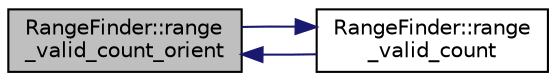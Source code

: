 digraph "RangeFinder::range_valid_count_orient"
{
 // INTERACTIVE_SVG=YES
  edge [fontname="Helvetica",fontsize="10",labelfontname="Helvetica",labelfontsize="10"];
  node [fontname="Helvetica",fontsize="10",shape=record];
  rankdir="LR";
  Node1 [label="RangeFinder::range\l_valid_count_orient",height=0.2,width=0.4,color="black", fillcolor="grey75", style="filled", fontcolor="black"];
  Node1 -> Node2 [dir="back",color="midnightblue",fontsize="10",style="solid",fontname="Helvetica"];
  Node2 [label="RangeFinder::range\l_valid_count",height=0.2,width=0.4,color="black", fillcolor="white", style="filled",URL="$classRangeFinder.html#afcebb11be5298baffc60dc908718e141"];
  Node2 -> Node1 [dir="back",color="midnightblue",fontsize="10",style="solid",fontname="Helvetica"];
}
